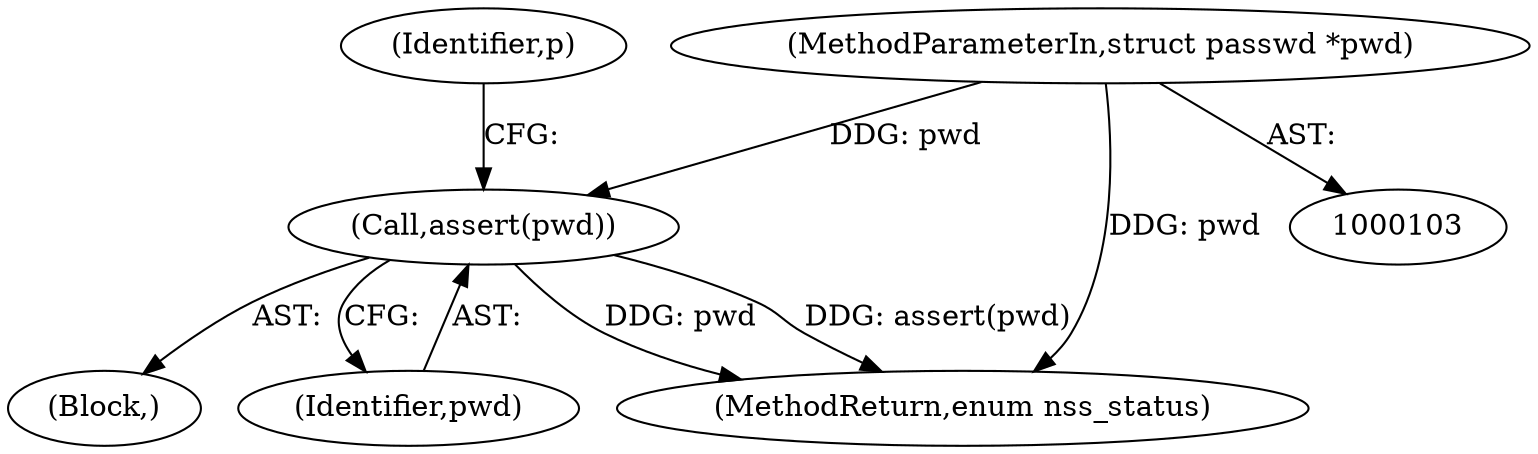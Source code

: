 digraph "0_systemd_cb31827d62066a04b02111df3052949fda4b6888_0@API" {
"1000131" [label="(Call,assert(pwd))"];
"1000105" [label="(MethodParameterIn,struct passwd *pwd)"];
"1000109" [label="(Block,)"];
"1000134" [label="(Identifier,p)"];
"1000131" [label="(Call,assert(pwd))"];
"1000132" [label="(Identifier,pwd)"];
"1000325" [label="(MethodReturn,enum nss_status)"];
"1000105" [label="(MethodParameterIn,struct passwd *pwd)"];
"1000131" -> "1000109"  [label="AST: "];
"1000131" -> "1000132"  [label="CFG: "];
"1000132" -> "1000131"  [label="AST: "];
"1000134" -> "1000131"  [label="CFG: "];
"1000131" -> "1000325"  [label="DDG: pwd"];
"1000131" -> "1000325"  [label="DDG: assert(pwd)"];
"1000105" -> "1000131"  [label="DDG: pwd"];
"1000105" -> "1000103"  [label="AST: "];
"1000105" -> "1000325"  [label="DDG: pwd"];
}
